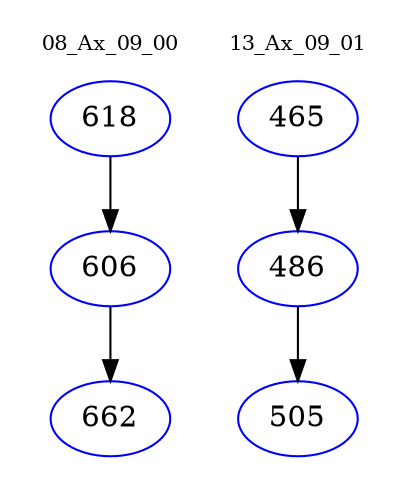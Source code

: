 digraph{
subgraph cluster_0 {
color = white
label = "08_Ax_09_00";
fontsize=10;
T0_618 [label="618", color="blue"]
T0_618 -> T0_606 [color="black"]
T0_606 [label="606", color="blue"]
T0_606 -> T0_662 [color="black"]
T0_662 [label="662", color="blue"]
}
subgraph cluster_1 {
color = white
label = "13_Ax_09_01";
fontsize=10;
T1_465 [label="465", color="blue"]
T1_465 -> T1_486 [color="black"]
T1_486 [label="486", color="blue"]
T1_486 -> T1_505 [color="black"]
T1_505 [label="505", color="blue"]
}
}
